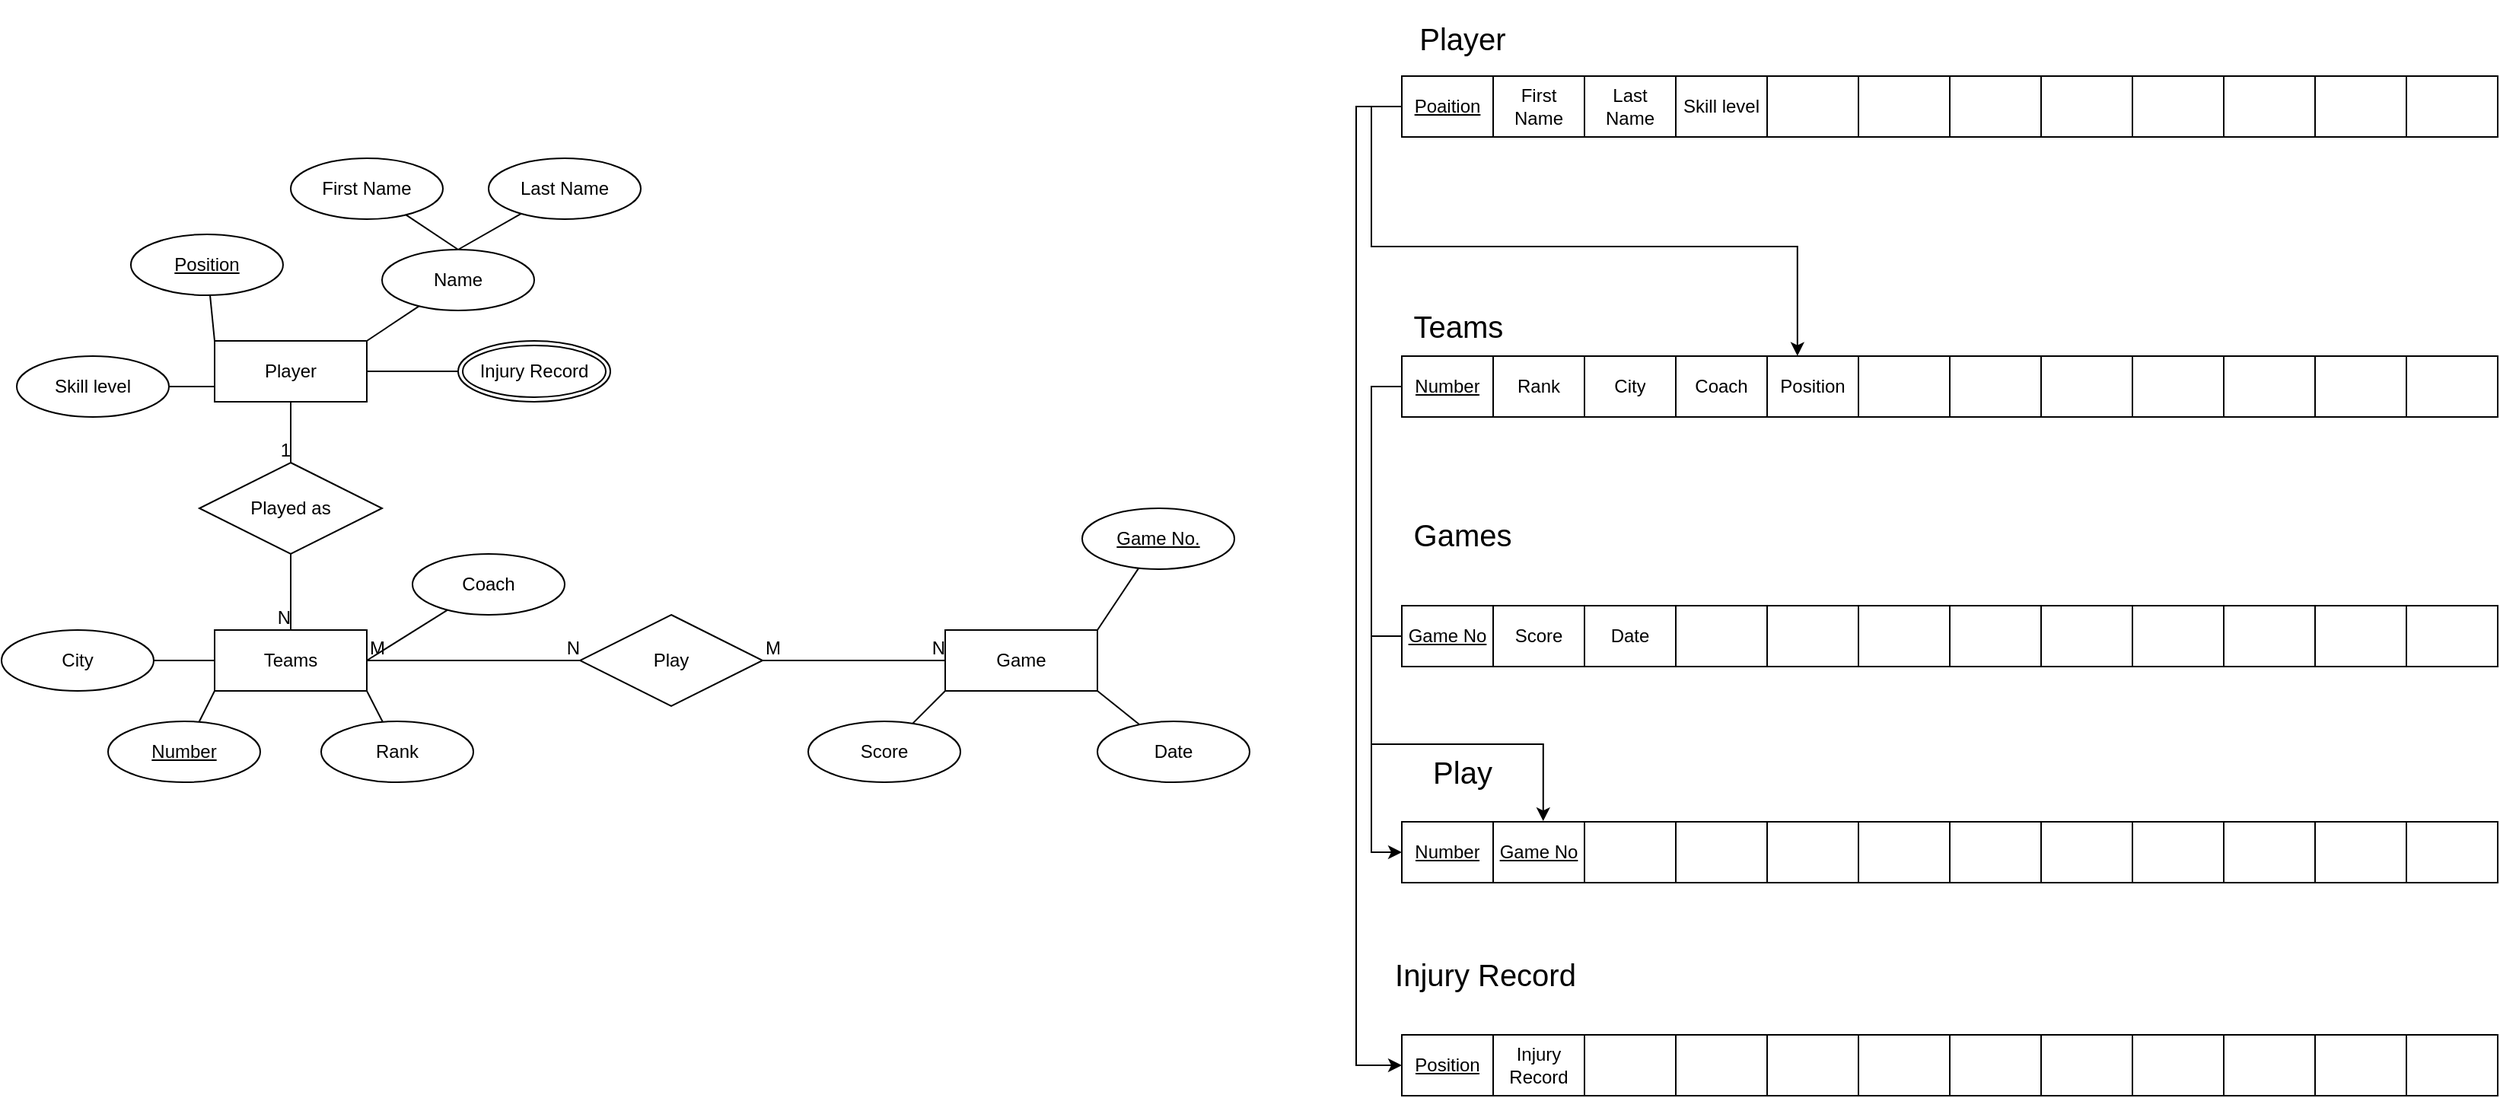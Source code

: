 <mxfile version="13.6.5"><diagram id="tp8hCe_nn4BsnThjUw29" name="Page-1"><mxGraphModel dx="952" dy="526" grid="1" gridSize="10" guides="1" tooltips="1" connect="1" arrows="1" fold="1" page="0" pageScale="1" pageWidth="827" pageHeight="1169" math="0" shadow="0"><root><mxCell id="0"/><mxCell id="1" parent="0"/><mxCell id="NmPT6Ep3lXcSRkz5KOt0-2" value="Teams" style="whiteSpace=wrap;html=1;align=center;" vertex="1" parent="1"><mxGeometry x="210" y="484" width="100" height="40" as="geometry"/></mxCell><mxCell id="NmPT6Ep3lXcSRkz5KOt0-3" value="Player" style="whiteSpace=wrap;html=1;align=center;" vertex="1" parent="1"><mxGeometry x="210" y="294" width="100" height="40" as="geometry"/></mxCell><mxCell id="NmPT6Ep3lXcSRkz5KOt0-4" value="" style="endArrow=none;html=1;rounded=0;exitX=1;exitY=0;exitDx=0;exitDy=0;" edge="1" parent="1" source="NmPT6Ep3lXcSRkz5KOt0-3" target="NmPT6Ep3lXcSRkz5KOt0-5"><mxGeometry relative="1" as="geometry"><mxPoint x="350" y="214" as="sourcePoint"/><mxPoint x="330" y="244" as="targetPoint"/></mxGeometry></mxCell><mxCell id="NmPT6Ep3lXcSRkz5KOt0-5" value="Name" style="ellipse;whiteSpace=wrap;html=1;align=center;" vertex="1" parent="1"><mxGeometry x="320" y="234" width="100" height="40" as="geometry"/></mxCell><mxCell id="NmPT6Ep3lXcSRkz5KOt0-6" value="" style="endArrow=none;html=1;rounded=0;exitX=0;exitY=0;exitDx=0;exitDy=0;" edge="1" parent="1" source="NmPT6Ep3lXcSRkz5KOt0-3" target="NmPT6Ep3lXcSRkz5KOt0-16"><mxGeometry relative="1" as="geometry"><mxPoint x="180" y="224" as="sourcePoint"/><mxPoint x="204.975" y="273.901" as="targetPoint"/></mxGeometry></mxCell><mxCell id="NmPT6Ep3lXcSRkz5KOt0-7" value="" style="endArrow=none;html=1;rounded=0;exitX=0.5;exitY=0;exitDx=0;exitDy=0;" edge="1" parent="1" source="NmPT6Ep3lXcSRkz5KOt0-5" target="NmPT6Ep3lXcSRkz5KOt0-8"><mxGeometry relative="1" as="geometry"><mxPoint x="500" y="194" as="sourcePoint"/><mxPoint x="280" y="184" as="targetPoint"/></mxGeometry></mxCell><mxCell id="NmPT6Ep3lXcSRkz5KOt0-8" value="First Name" style="ellipse;whiteSpace=wrap;html=1;align=center;" vertex="1" parent="1"><mxGeometry x="260" y="174" width="100" height="40" as="geometry"/></mxCell><mxCell id="NmPT6Ep3lXcSRkz5KOt0-9" value="" style="endArrow=none;html=1;rounded=0;exitX=0.5;exitY=0;exitDx=0;exitDy=0;" edge="1" parent="1" source="NmPT6Ep3lXcSRkz5KOt0-5" target="NmPT6Ep3lXcSRkz5KOt0-10"><mxGeometry relative="1" as="geometry"><mxPoint x="330" y="224" as="sourcePoint"/><mxPoint x="360" y="194" as="targetPoint"/></mxGeometry></mxCell><mxCell id="NmPT6Ep3lXcSRkz5KOt0-10" value="Last Name" style="ellipse;whiteSpace=wrap;html=1;align=center;" vertex="1" parent="1"><mxGeometry x="390" y="174" width="100" height="40" as="geometry"/></mxCell><mxCell id="NmPT6Ep3lXcSRkz5KOt0-11" value="Played as" style="shape=rhombus;perimeter=rhombusPerimeter;whiteSpace=wrap;html=1;align=center;" vertex="1" parent="1"><mxGeometry x="200" y="374" width="120" height="60" as="geometry"/></mxCell><mxCell id="NmPT6Ep3lXcSRkz5KOt0-16" value="Position" style="ellipse;whiteSpace=wrap;html=1;align=center;fontStyle=4;" vertex="1" parent="1"><mxGeometry x="154.975" y="224.001" width="100" height="40" as="geometry"/></mxCell><mxCell id="NmPT6Ep3lXcSRkz5KOt0-17" value="" style="endArrow=none;html=1;rounded=0;exitX=0;exitY=1;exitDx=0;exitDy=0;" edge="1" parent="1" source="NmPT6Ep3lXcSRkz5KOt0-2" target="NmPT6Ep3lXcSRkz5KOt0-18"><mxGeometry relative="1" as="geometry"><mxPoint x="300" y="574" as="sourcePoint"/><mxPoint x="207.477" y="544.025" as="targetPoint"/></mxGeometry></mxCell><mxCell id="NmPT6Ep3lXcSRkz5KOt0-18" value="Number" style="ellipse;whiteSpace=wrap;html=1;align=center;fontStyle=4;" vertex="1" parent="1"><mxGeometry x="139.997" y="544.005" width="100" height="40" as="geometry"/></mxCell><mxCell id="NmPT6Ep3lXcSRkz5KOt0-19" value="" style="endArrow=none;html=1;rounded=0;exitX=1;exitY=1;exitDx=0;exitDy=0;" edge="1" parent="1" source="NmPT6Ep3lXcSRkz5KOt0-2" target="NmPT6Ep3lXcSRkz5KOt0-20"><mxGeometry relative="1" as="geometry"><mxPoint x="320" y="564" as="sourcePoint"/><mxPoint x="313.798" y="539.193" as="targetPoint"/></mxGeometry></mxCell><mxCell id="NmPT6Ep3lXcSRkz5KOt0-20" value="Rank" style="ellipse;whiteSpace=wrap;html=1;align=center;" vertex="1" parent="1"><mxGeometry x="279.998" y="544.003" width="100" height="40" as="geometry"/></mxCell><mxCell id="NmPT6Ep3lXcSRkz5KOt0-21" value="" style="endArrow=none;html=1;rounded=0;exitX=1;exitY=0.5;exitDx=0;exitDy=0;" edge="1" parent="1" source="NmPT6Ep3lXcSRkz5KOt0-2" target="NmPT6Ep3lXcSRkz5KOt0-22"><mxGeometry relative="1" as="geometry"><mxPoint x="360" y="504" as="sourcePoint"/><mxPoint x="390" y="504" as="targetPoint"/></mxGeometry></mxCell><mxCell id="NmPT6Ep3lXcSRkz5KOt0-22" value="Coach" style="ellipse;whiteSpace=wrap;html=1;align=center;" vertex="1" parent="1"><mxGeometry x="340" y="434" width="100" height="40" as="geometry"/></mxCell><mxCell id="NmPT6Ep3lXcSRkz5KOt0-23" value="" style="endArrow=none;html=1;rounded=0;entryX=0;entryY=0.5;entryDx=0;entryDy=0;" edge="1" parent="1" source="NmPT6Ep3lXcSRkz5KOt0-24" target="NmPT6Ep3lXcSRkz5KOt0-2"><mxGeometry relative="1" as="geometry"><mxPoint x="110" y="504" as="sourcePoint"/><mxPoint x="180" y="514" as="targetPoint"/></mxGeometry></mxCell><mxCell id="NmPT6Ep3lXcSRkz5KOt0-24" value="City" style="ellipse;whiteSpace=wrap;html=1;align=center;" vertex="1" parent="1"><mxGeometry x="70" y="484" width="100" height="40" as="geometry"/></mxCell><mxCell id="NmPT6Ep3lXcSRkz5KOt0-25" value="" style="endArrow=none;html=1;rounded=0;entryX=0;entryY=0.75;entryDx=0;entryDy=0;" edge="1" parent="1" source="NmPT6Ep3lXcSRkz5KOt0-26" target="NmPT6Ep3lXcSRkz5KOt0-3"><mxGeometry relative="1" as="geometry"><mxPoint x="170" y="324" as="sourcePoint"/><mxPoint x="110" y="324" as="targetPoint"/></mxGeometry></mxCell><mxCell id="NmPT6Ep3lXcSRkz5KOt0-26" value="Skill level" style="ellipse;whiteSpace=wrap;html=1;align=center;" vertex="1" parent="1"><mxGeometry x="80" y="304" width="100" height="40" as="geometry"/></mxCell><mxCell id="NmPT6Ep3lXcSRkz5KOt0-27" value="" style="endArrow=none;html=1;rounded=0;exitX=1;exitY=0.5;exitDx=0;exitDy=0;" edge="1" parent="1" source="NmPT6Ep3lXcSRkz5KOt0-3" target="NmPT6Ep3lXcSRkz5KOt0-28"><mxGeometry relative="1" as="geometry"><mxPoint x="350" y="324" as="sourcePoint"/><mxPoint x="420" y="314" as="targetPoint"/></mxGeometry></mxCell><mxCell id="NmPT6Ep3lXcSRkz5KOt0-28" value="Injury Record" style="ellipse;shape=doubleEllipse;margin=3;whiteSpace=wrap;html=1;align=center;" vertex="1" parent="1"><mxGeometry x="370" y="294" width="100" height="40" as="geometry"/></mxCell><mxCell id="NmPT6Ep3lXcSRkz5KOt0-29" value="Play" style="shape=rhombus;perimeter=rhombusPerimeter;whiteSpace=wrap;html=1;align=center;" vertex="1" parent="1"><mxGeometry x="450" y="474" width="120" height="60" as="geometry"/></mxCell><mxCell id="NmPT6Ep3lXcSRkz5KOt0-30" value="" style="endArrow=none;html=1;rounded=0;entryX=0;entryY=0.5;entryDx=0;entryDy=0;" edge="1" parent="1" source="NmPT6Ep3lXcSRkz5KOt0-2" target="NmPT6Ep3lXcSRkz5KOt0-29"><mxGeometry relative="1" as="geometry"><mxPoint x="310" y="504" as="sourcePoint"/><mxPoint x="470" y="504" as="targetPoint"/></mxGeometry></mxCell><mxCell id="NmPT6Ep3lXcSRkz5KOt0-31" value="M" style="resizable=0;html=1;align=left;verticalAlign=bottom;" connectable="0" vertex="1" parent="NmPT6Ep3lXcSRkz5KOt0-30"><mxGeometry x="-1" relative="1" as="geometry"/></mxCell><mxCell id="NmPT6Ep3lXcSRkz5KOt0-32" value="N" style="resizable=0;html=1;align=right;verticalAlign=bottom;" connectable="0" vertex="1" parent="NmPT6Ep3lXcSRkz5KOt0-30"><mxGeometry x="1" relative="1" as="geometry"/></mxCell><mxCell id="NmPT6Ep3lXcSRkz5KOt0-33" value="" style="endArrow=none;html=1;rounded=0;exitX=1;exitY=0.5;exitDx=0;exitDy=0;" edge="1" parent="1" source="NmPT6Ep3lXcSRkz5KOt0-29" target="NmPT6Ep3lXcSRkz5KOt0-36"><mxGeometry relative="1" as="geometry"><mxPoint x="630" y="494" as="sourcePoint"/><mxPoint x="650" y="504" as="targetPoint"/></mxGeometry></mxCell><mxCell id="NmPT6Ep3lXcSRkz5KOt0-34" value="M" style="resizable=0;html=1;align=left;verticalAlign=bottom;" connectable="0" vertex="1" parent="NmPT6Ep3lXcSRkz5KOt0-33"><mxGeometry x="-1" relative="1" as="geometry"/></mxCell><mxCell id="NmPT6Ep3lXcSRkz5KOt0-35" value="N" style="resizable=0;html=1;align=right;verticalAlign=bottom;" connectable="0" vertex="1" parent="NmPT6Ep3lXcSRkz5KOt0-33"><mxGeometry x="1" relative="1" as="geometry"/></mxCell><mxCell id="NmPT6Ep3lXcSRkz5KOt0-36" value="Game" style="whiteSpace=wrap;html=1;align=center;" vertex="1" parent="1"><mxGeometry x="690" y="484" width="100" height="40" as="geometry"/></mxCell><mxCell id="NmPT6Ep3lXcSRkz5KOt0-37" value="" style="endArrow=none;html=1;rounded=0;exitX=1;exitY=1;exitDx=0;exitDy=0;" edge="1" parent="1" source="NmPT6Ep3lXcSRkz5KOt0-36" target="NmPT6Ep3lXcSRkz5KOt0-38"><mxGeometry relative="1" as="geometry"><mxPoint x="680" y="594" as="sourcePoint"/><mxPoint x="840" y="594" as="targetPoint"/></mxGeometry></mxCell><mxCell id="NmPT6Ep3lXcSRkz5KOt0-38" value="Date" style="ellipse;whiteSpace=wrap;html=1;align=center;" vertex="1" parent="1"><mxGeometry x="790" y="544" width="100" height="40" as="geometry"/></mxCell><mxCell id="NmPT6Ep3lXcSRkz5KOt0-39" value="" style="endArrow=none;html=1;rounded=0;exitX=0;exitY=1;exitDx=0;exitDy=0;" edge="1" parent="1" source="NmPT6Ep3lXcSRkz5KOt0-36" target="NmPT6Ep3lXcSRkz5KOt0-40"><mxGeometry relative="1" as="geometry"><mxPoint x="550" y="604" as="sourcePoint"/><mxPoint x="650" y="574" as="targetPoint"/></mxGeometry></mxCell><mxCell id="NmPT6Ep3lXcSRkz5KOt0-40" value="Score" style="ellipse;whiteSpace=wrap;html=1;align=center;" vertex="1" parent="1"><mxGeometry x="600" y="544" width="100" height="40" as="geometry"/></mxCell><mxCell id="NmPT6Ep3lXcSRkz5KOt0-41" value="" style="endArrow=none;html=1;rounded=0;exitX=1;exitY=0;exitDx=0;exitDy=0;" edge="1" parent="1" source="NmPT6Ep3lXcSRkz5KOt0-36" target="NmPT6Ep3lXcSRkz5KOt0-42"><mxGeometry relative="1" as="geometry"><mxPoint x="800" y="454" as="sourcePoint"/><mxPoint x="830" y="424" as="targetPoint"/></mxGeometry></mxCell><mxCell id="NmPT6Ep3lXcSRkz5KOt0-42" value="Game No." style="ellipse;whiteSpace=wrap;html=1;align=center;fontStyle=4;" vertex="1" parent="1"><mxGeometry x="780" y="404" width="100" height="40" as="geometry"/></mxCell><mxCell id="NmPT6Ep3lXcSRkz5KOt0-117" value="Games" style="text;html=1;strokeColor=none;fillColor=none;align=center;verticalAlign=middle;whiteSpace=wrap;rounded=0;fontSize=20;" vertex="1" parent="1"><mxGeometry x="905" y="374" width="250" height="94" as="geometry"/></mxCell><mxCell id="NmPT6Ep3lXcSRkz5KOt0-138" value="Player" style="text;html=1;strokeColor=none;fillColor=none;align=center;verticalAlign=middle;whiteSpace=wrap;rounded=0;fontSize=20;" vertex="1" parent="1"><mxGeometry x="970" y="70" width="120" height="50" as="geometry"/></mxCell><mxCell id="NmPT6Ep3lXcSRkz5KOt0-153" value="Teams&amp;nbsp;" style="text;html=1;strokeColor=none;fillColor=none;align=center;verticalAlign=middle;whiteSpace=wrap;rounded=0;fontSize=20;perimeterSpacing=2;strokeWidth=1;" vertex="1" parent="1"><mxGeometry x="1010" y="274" width="40" height="20" as="geometry"/></mxCell><mxCell id="NmPT6Ep3lXcSRkz5KOt0-182" style="edgeStyle=orthogonalEdgeStyle;rounded=0;orthogonalLoop=1;jettySize=auto;html=1;exitX=0;exitY=0.5;exitDx=0;exitDy=0;entryX=0.361;entryY=-0.004;entryDx=0;entryDy=0;entryPerimeter=0;fontSize=20;" edge="1" parent="1" source="NmPT6Ep3lXcSRkz5KOt0-140" target="NmPT6Ep3lXcSRkz5KOt0-169"><mxGeometry relative="1" as="geometry"/></mxCell><mxCell id="NmPT6Ep3lXcSRkz5KOt0-197" value="Play" style="text;html=1;strokeColor=none;fillColor=none;align=center;verticalAlign=middle;whiteSpace=wrap;rounded=0;fontSize=20;" vertex="1" parent="1"><mxGeometry x="990" y="544" width="80" height="66" as="geometry"/></mxCell><mxCell id="NmPT6Ep3lXcSRkz5KOt0-198" style="edgeStyle=orthogonalEdgeStyle;rounded=0;orthogonalLoop=1;jettySize=auto;html=1;exitX=0;exitY=0.5;exitDx=0;exitDy=0;entryX=0.129;entryY=-0.011;entryDx=0;entryDy=0;entryPerimeter=0;fontSize=20;" edge="1" parent="1" source="NmPT6Ep3lXcSRkz5KOt0-155" target="NmPT6Ep3lXcSRkz5KOt0-184"><mxGeometry relative="1" as="geometry"/></mxCell><mxCell id="NmPT6Ep3lXcSRkz5KOt0-199" style="edgeStyle=orthogonalEdgeStyle;rounded=0;orthogonalLoop=1;jettySize=auto;html=1;exitX=0;exitY=0.5;exitDx=0;exitDy=0;fontSize=20;entryX=0;entryY=0.5;entryDx=0;entryDy=0;" edge="1" parent="1" source="NmPT6Ep3lXcSRkz5KOt0-169" target="NmPT6Ep3lXcSRkz5KOt0-184"><mxGeometry relative="1" as="geometry"><mxPoint x="960" y="680" as="targetPoint"/></mxGeometry></mxCell><mxCell id="NmPT6Ep3lXcSRkz5KOt0-139" value="" style="shape=table;html=1;whiteSpace=wrap;startSize=0;container=1;collapsible=0;childLayout=tableLayout;" vertex="1" parent="1"><mxGeometry x="990" y="120" width="720" height="40" as="geometry"/></mxCell><mxCell id="NmPT6Ep3lXcSRkz5KOt0-140" value="" style="shape=partialRectangle;html=1;whiteSpace=wrap;collapsible=0;dropTarget=0;pointerEvents=0;fillColor=none;top=0;left=0;bottom=0;right=0;points=[[0,0.5],[1,0.5]];portConstraint=eastwest;" vertex="1" parent="NmPT6Ep3lXcSRkz5KOt0-139"><mxGeometry width="720" height="40" as="geometry"/></mxCell><mxCell id="NmPT6Ep3lXcSRkz5KOt0-141" value="&lt;u&gt;Poaition&lt;/u&gt;" style="shape=partialRectangle;html=1;whiteSpace=wrap;connectable=0;overflow=hidden;fillColor=none;top=0;left=0;bottom=0;right=0;" vertex="1" parent="NmPT6Ep3lXcSRkz5KOt0-140"><mxGeometry width="60" height="40" as="geometry"/></mxCell><mxCell id="NmPT6Ep3lXcSRkz5KOt0-142" value="First Name" style="shape=partialRectangle;html=1;whiteSpace=wrap;connectable=0;overflow=hidden;fillColor=none;top=0;left=0;bottom=0;right=0;" vertex="1" parent="NmPT6Ep3lXcSRkz5KOt0-140"><mxGeometry x="60" width="60" height="40" as="geometry"/></mxCell><mxCell id="NmPT6Ep3lXcSRkz5KOt0-143" value="Last Name" style="shape=partialRectangle;html=1;whiteSpace=wrap;connectable=0;overflow=hidden;fillColor=none;top=0;left=0;bottom=0;right=0;" vertex="1" parent="NmPT6Ep3lXcSRkz5KOt0-140"><mxGeometry x="120" width="60" height="40" as="geometry"/></mxCell><mxCell id="NmPT6Ep3lXcSRkz5KOt0-144" value="Skill level" style="shape=partialRectangle;html=1;whiteSpace=wrap;connectable=0;overflow=hidden;fillColor=none;top=0;left=0;bottom=0;right=0;" vertex="1" parent="NmPT6Ep3lXcSRkz5KOt0-140"><mxGeometry x="180" width="60" height="40" as="geometry"/></mxCell><mxCell id="NmPT6Ep3lXcSRkz5KOt0-145" value="" style="shape=partialRectangle;html=1;whiteSpace=wrap;connectable=0;overflow=hidden;fillColor=none;top=0;left=0;bottom=0;right=0;" vertex="1" parent="NmPT6Ep3lXcSRkz5KOt0-140"><mxGeometry x="240" width="60" height="40" as="geometry"/></mxCell><mxCell id="NmPT6Ep3lXcSRkz5KOt0-146" value="" style="shape=partialRectangle;html=1;whiteSpace=wrap;connectable=0;overflow=hidden;fillColor=none;top=0;left=0;bottom=0;right=0;" vertex="1" parent="NmPT6Ep3lXcSRkz5KOt0-140"><mxGeometry x="300" width="60" height="40" as="geometry"/></mxCell><mxCell id="NmPT6Ep3lXcSRkz5KOt0-147" value="" style="shape=partialRectangle;html=1;whiteSpace=wrap;connectable=0;overflow=hidden;fillColor=none;top=0;left=0;bottom=0;right=0;" vertex="1" parent="NmPT6Ep3lXcSRkz5KOt0-140"><mxGeometry x="360" width="60" height="40" as="geometry"/></mxCell><mxCell id="NmPT6Ep3lXcSRkz5KOt0-148" value="" style="shape=partialRectangle;html=1;whiteSpace=wrap;connectable=0;overflow=hidden;fillColor=none;top=0;left=0;bottom=0;right=0;" vertex="1" parent="NmPT6Ep3lXcSRkz5KOt0-140"><mxGeometry x="420" width="60" height="40" as="geometry"/></mxCell><mxCell id="NmPT6Ep3lXcSRkz5KOt0-149" value="" style="shape=partialRectangle;html=1;whiteSpace=wrap;connectable=0;overflow=hidden;fillColor=none;top=0;left=0;bottom=0;right=0;" vertex="1" parent="NmPT6Ep3lXcSRkz5KOt0-140"><mxGeometry x="480" width="60" height="40" as="geometry"/></mxCell><mxCell id="NmPT6Ep3lXcSRkz5KOt0-150" value="" style="shape=partialRectangle;html=1;whiteSpace=wrap;connectable=0;overflow=hidden;fillColor=none;top=0;left=0;bottom=0;right=0;" vertex="1" parent="NmPT6Ep3lXcSRkz5KOt0-140"><mxGeometry x="540" width="60" height="40" as="geometry"/></mxCell><mxCell id="NmPT6Ep3lXcSRkz5KOt0-151" value="" style="shape=partialRectangle;html=1;whiteSpace=wrap;connectable=0;overflow=hidden;fillColor=none;top=0;left=0;bottom=0;right=0;" vertex="1" parent="NmPT6Ep3lXcSRkz5KOt0-140"><mxGeometry x="600" width="60" height="40" as="geometry"/></mxCell><mxCell id="NmPT6Ep3lXcSRkz5KOt0-152" value="" style="shape=partialRectangle;html=1;whiteSpace=wrap;connectable=0;overflow=hidden;fillColor=none;top=0;left=0;bottom=0;right=0;" vertex="1" parent="NmPT6Ep3lXcSRkz5KOt0-140"><mxGeometry x="660" width="60" height="40" as="geometry"/></mxCell><mxCell id="NmPT6Ep3lXcSRkz5KOt0-154" value="" style="shape=table;html=1;whiteSpace=wrap;startSize=0;container=1;collapsible=0;childLayout=tableLayout;" vertex="1" parent="1"><mxGeometry x="990" y="468" width="720" height="40" as="geometry"/></mxCell><mxCell id="NmPT6Ep3lXcSRkz5KOt0-155" value="" style="shape=partialRectangle;html=1;whiteSpace=wrap;collapsible=0;dropTarget=0;pointerEvents=0;fillColor=none;top=0;left=0;bottom=0;right=0;points=[[0,0.5],[1,0.5]];portConstraint=eastwest;" vertex="1" parent="NmPT6Ep3lXcSRkz5KOt0-154"><mxGeometry width="720" height="40" as="geometry"/></mxCell><mxCell id="NmPT6Ep3lXcSRkz5KOt0-156" value="&lt;u&gt;Game No&lt;/u&gt;" style="shape=partialRectangle;html=1;whiteSpace=wrap;connectable=0;overflow=hidden;fillColor=none;top=0;left=0;bottom=0;right=0;" vertex="1" parent="NmPT6Ep3lXcSRkz5KOt0-155"><mxGeometry width="60" height="40" as="geometry"/></mxCell><mxCell id="NmPT6Ep3lXcSRkz5KOt0-157" value="Score" style="shape=partialRectangle;html=1;whiteSpace=wrap;connectable=0;overflow=hidden;fillColor=none;top=0;left=0;bottom=0;right=0;" vertex="1" parent="NmPT6Ep3lXcSRkz5KOt0-155"><mxGeometry x="60" width="60" height="40" as="geometry"/></mxCell><mxCell id="NmPT6Ep3lXcSRkz5KOt0-158" value="Date" style="shape=partialRectangle;html=1;whiteSpace=wrap;connectable=0;overflow=hidden;fillColor=none;top=0;left=0;bottom=0;right=0;" vertex="1" parent="NmPT6Ep3lXcSRkz5KOt0-155"><mxGeometry x="120" width="60" height="40" as="geometry"/></mxCell><mxCell id="NmPT6Ep3lXcSRkz5KOt0-159" value="" style="shape=partialRectangle;html=1;whiteSpace=wrap;connectable=0;overflow=hidden;fillColor=none;top=0;left=0;bottom=0;right=0;" vertex="1" parent="NmPT6Ep3lXcSRkz5KOt0-155"><mxGeometry x="180" width="60" height="40" as="geometry"/></mxCell><mxCell id="NmPT6Ep3lXcSRkz5KOt0-160" value="" style="shape=partialRectangle;html=1;whiteSpace=wrap;connectable=0;overflow=hidden;fillColor=none;top=0;left=0;bottom=0;right=0;" vertex="1" parent="NmPT6Ep3lXcSRkz5KOt0-155"><mxGeometry x="240" width="60" height="40" as="geometry"/></mxCell><mxCell id="NmPT6Ep3lXcSRkz5KOt0-161" value="" style="shape=partialRectangle;html=1;whiteSpace=wrap;connectable=0;overflow=hidden;fillColor=none;top=0;left=0;bottom=0;right=0;" vertex="1" parent="NmPT6Ep3lXcSRkz5KOt0-155"><mxGeometry x="300" width="60" height="40" as="geometry"/></mxCell><mxCell id="NmPT6Ep3lXcSRkz5KOt0-162" value="" style="shape=partialRectangle;html=1;whiteSpace=wrap;connectable=0;overflow=hidden;fillColor=none;top=0;left=0;bottom=0;right=0;" vertex="1" parent="NmPT6Ep3lXcSRkz5KOt0-155"><mxGeometry x="360" width="60" height="40" as="geometry"/></mxCell><mxCell id="NmPT6Ep3lXcSRkz5KOt0-163" value="" style="shape=partialRectangle;html=1;whiteSpace=wrap;connectable=0;overflow=hidden;fillColor=none;top=0;left=0;bottom=0;right=0;" vertex="1" parent="NmPT6Ep3lXcSRkz5KOt0-155"><mxGeometry x="420" width="60" height="40" as="geometry"/></mxCell><mxCell id="NmPT6Ep3lXcSRkz5KOt0-164" value="" style="shape=partialRectangle;html=1;whiteSpace=wrap;connectable=0;overflow=hidden;fillColor=none;top=0;left=0;bottom=0;right=0;" vertex="1" parent="NmPT6Ep3lXcSRkz5KOt0-155"><mxGeometry x="480" width="60" height="40" as="geometry"/></mxCell><mxCell id="NmPT6Ep3lXcSRkz5KOt0-165" value="" style="shape=partialRectangle;html=1;whiteSpace=wrap;connectable=0;overflow=hidden;fillColor=none;top=0;left=0;bottom=0;right=0;" vertex="1" parent="NmPT6Ep3lXcSRkz5KOt0-155"><mxGeometry x="540" width="60" height="40" as="geometry"/></mxCell><mxCell id="NmPT6Ep3lXcSRkz5KOt0-166" value="" style="shape=partialRectangle;html=1;whiteSpace=wrap;connectable=0;overflow=hidden;fillColor=none;top=0;left=0;bottom=0;right=0;" vertex="1" parent="NmPT6Ep3lXcSRkz5KOt0-155"><mxGeometry x="600" width="60" height="40" as="geometry"/></mxCell><mxCell id="NmPT6Ep3lXcSRkz5KOt0-167" value="" style="shape=partialRectangle;html=1;whiteSpace=wrap;connectable=0;overflow=hidden;fillColor=none;top=0;left=0;bottom=0;right=0;" vertex="1" parent="NmPT6Ep3lXcSRkz5KOt0-155"><mxGeometry x="660" width="60" height="40" as="geometry"/></mxCell><mxCell id="NmPT6Ep3lXcSRkz5KOt0-168" value="" style="shape=table;html=1;whiteSpace=wrap;startSize=0;container=1;collapsible=0;childLayout=tableLayout;" vertex="1" parent="1"><mxGeometry x="990" y="304" width="720" height="40" as="geometry"/></mxCell><mxCell id="NmPT6Ep3lXcSRkz5KOt0-169" value="" style="shape=partialRectangle;html=1;whiteSpace=wrap;collapsible=0;dropTarget=0;pointerEvents=0;fillColor=none;top=0;left=0;bottom=0;right=0;points=[[0,0.5],[1,0.5]];portConstraint=eastwest;" vertex="1" parent="NmPT6Ep3lXcSRkz5KOt0-168"><mxGeometry width="720" height="40" as="geometry"/></mxCell><mxCell id="NmPT6Ep3lXcSRkz5KOt0-170" value="&lt;u&gt;Number&lt;/u&gt;" style="shape=partialRectangle;html=1;whiteSpace=wrap;connectable=0;overflow=hidden;fillColor=none;top=0;left=0;bottom=0;right=0;" vertex="1" parent="NmPT6Ep3lXcSRkz5KOt0-169"><mxGeometry width="60" height="40" as="geometry"/></mxCell><mxCell id="NmPT6Ep3lXcSRkz5KOt0-171" value="Rank" style="shape=partialRectangle;html=1;whiteSpace=wrap;connectable=0;overflow=hidden;fillColor=none;top=0;left=0;bottom=0;right=0;" vertex="1" parent="NmPT6Ep3lXcSRkz5KOt0-169"><mxGeometry x="60" width="60" height="40" as="geometry"/></mxCell><mxCell id="NmPT6Ep3lXcSRkz5KOt0-172" value="City" style="shape=partialRectangle;html=1;whiteSpace=wrap;connectable=0;overflow=hidden;fillColor=none;top=0;left=0;bottom=0;right=0;" vertex="1" parent="NmPT6Ep3lXcSRkz5KOt0-169"><mxGeometry x="120" width="60" height="40" as="geometry"/></mxCell><mxCell id="NmPT6Ep3lXcSRkz5KOt0-173" value="Coach" style="shape=partialRectangle;html=1;whiteSpace=wrap;connectable=0;overflow=hidden;fillColor=none;top=0;left=0;bottom=0;right=0;" vertex="1" parent="NmPT6Ep3lXcSRkz5KOt0-169"><mxGeometry x="180" width="60" height="40" as="geometry"/></mxCell><mxCell id="NmPT6Ep3lXcSRkz5KOt0-174" value="Position" style="shape=partialRectangle;html=1;whiteSpace=wrap;connectable=0;overflow=hidden;fillColor=none;top=0;left=0;bottom=0;right=0;" vertex="1" parent="NmPT6Ep3lXcSRkz5KOt0-169"><mxGeometry x="240" width="60" height="40" as="geometry"/></mxCell><mxCell id="NmPT6Ep3lXcSRkz5KOt0-175" value="" style="shape=partialRectangle;html=1;whiteSpace=wrap;connectable=0;overflow=hidden;fillColor=none;top=0;left=0;bottom=0;right=0;" vertex="1" parent="NmPT6Ep3lXcSRkz5KOt0-169"><mxGeometry x="300" width="60" height="40" as="geometry"/></mxCell><mxCell id="NmPT6Ep3lXcSRkz5KOt0-176" value="" style="shape=partialRectangle;html=1;whiteSpace=wrap;connectable=0;overflow=hidden;fillColor=none;top=0;left=0;bottom=0;right=0;" vertex="1" parent="NmPT6Ep3lXcSRkz5KOt0-169"><mxGeometry x="360" width="60" height="40" as="geometry"/></mxCell><mxCell id="NmPT6Ep3lXcSRkz5KOt0-177" value="" style="shape=partialRectangle;html=1;whiteSpace=wrap;connectable=0;overflow=hidden;fillColor=none;top=0;left=0;bottom=0;right=0;" vertex="1" parent="NmPT6Ep3lXcSRkz5KOt0-169"><mxGeometry x="420" width="60" height="40" as="geometry"/></mxCell><mxCell id="NmPT6Ep3lXcSRkz5KOt0-178" value="" style="shape=partialRectangle;html=1;whiteSpace=wrap;connectable=0;overflow=hidden;fillColor=none;top=0;left=0;bottom=0;right=0;" vertex="1" parent="NmPT6Ep3lXcSRkz5KOt0-169"><mxGeometry x="480" width="60" height="40" as="geometry"/></mxCell><mxCell id="NmPT6Ep3lXcSRkz5KOt0-179" value="" style="shape=partialRectangle;html=1;whiteSpace=wrap;connectable=0;overflow=hidden;fillColor=none;top=0;left=0;bottom=0;right=0;" vertex="1" parent="NmPT6Ep3lXcSRkz5KOt0-169"><mxGeometry x="540" width="60" height="40" as="geometry"/></mxCell><mxCell id="NmPT6Ep3lXcSRkz5KOt0-180" value="" style="shape=partialRectangle;html=1;whiteSpace=wrap;connectable=0;overflow=hidden;fillColor=none;top=0;left=0;bottom=0;right=0;" vertex="1" parent="NmPT6Ep3lXcSRkz5KOt0-169"><mxGeometry x="600" width="60" height="40" as="geometry"/></mxCell><mxCell id="NmPT6Ep3lXcSRkz5KOt0-181" value="" style="shape=partialRectangle;html=1;whiteSpace=wrap;connectable=0;overflow=hidden;fillColor=none;top=0;left=0;bottom=0;right=0;" vertex="1" parent="NmPT6Ep3lXcSRkz5KOt0-169"><mxGeometry x="660" width="60" height="40" as="geometry"/></mxCell><mxCell id="NmPT6Ep3lXcSRkz5KOt0-183" value="" style="shape=table;html=1;whiteSpace=wrap;startSize=0;container=1;collapsible=0;childLayout=tableLayout;" vertex="1" parent="1"><mxGeometry x="990" y="610" width="720" height="40" as="geometry"/></mxCell><mxCell id="NmPT6Ep3lXcSRkz5KOt0-184" value="" style="shape=partialRectangle;html=1;whiteSpace=wrap;collapsible=0;dropTarget=0;pointerEvents=0;fillColor=none;top=0;left=0;bottom=0;right=0;points=[[0,0.5],[1,0.5]];portConstraint=eastwest;" vertex="1" parent="NmPT6Ep3lXcSRkz5KOt0-183"><mxGeometry width="720" height="40" as="geometry"/></mxCell><mxCell id="NmPT6Ep3lXcSRkz5KOt0-185" value="&lt;u&gt;Number&lt;/u&gt;" style="shape=partialRectangle;html=1;whiteSpace=wrap;connectable=0;overflow=hidden;fillColor=none;top=0;left=0;bottom=0;right=0;" vertex="1" parent="NmPT6Ep3lXcSRkz5KOt0-184"><mxGeometry width="60" height="40" as="geometry"/></mxCell><mxCell id="NmPT6Ep3lXcSRkz5KOt0-186" value="&lt;u&gt;Game No&lt;/u&gt;" style="shape=partialRectangle;html=1;whiteSpace=wrap;connectable=0;overflow=hidden;fillColor=none;top=0;left=0;bottom=0;right=0;" vertex="1" parent="NmPT6Ep3lXcSRkz5KOt0-184"><mxGeometry x="60" width="60" height="40" as="geometry"/></mxCell><mxCell id="NmPT6Ep3lXcSRkz5KOt0-187" value="" style="shape=partialRectangle;html=1;whiteSpace=wrap;connectable=0;overflow=hidden;fillColor=none;top=0;left=0;bottom=0;right=0;" vertex="1" parent="NmPT6Ep3lXcSRkz5KOt0-184"><mxGeometry x="120" width="60" height="40" as="geometry"/></mxCell><mxCell id="NmPT6Ep3lXcSRkz5KOt0-188" value="" style="shape=partialRectangle;html=1;whiteSpace=wrap;connectable=0;overflow=hidden;fillColor=none;top=0;left=0;bottom=0;right=0;" vertex="1" parent="NmPT6Ep3lXcSRkz5KOt0-184"><mxGeometry x="180" width="60" height="40" as="geometry"/></mxCell><mxCell id="NmPT6Ep3lXcSRkz5KOt0-189" value="" style="shape=partialRectangle;html=1;whiteSpace=wrap;connectable=0;overflow=hidden;fillColor=none;top=0;left=0;bottom=0;right=0;" vertex="1" parent="NmPT6Ep3lXcSRkz5KOt0-184"><mxGeometry x="240" width="60" height="40" as="geometry"/></mxCell><mxCell id="NmPT6Ep3lXcSRkz5KOt0-190" value="" style="shape=partialRectangle;html=1;whiteSpace=wrap;connectable=0;overflow=hidden;fillColor=none;top=0;left=0;bottom=0;right=0;" vertex="1" parent="NmPT6Ep3lXcSRkz5KOt0-184"><mxGeometry x="300" width="60" height="40" as="geometry"/></mxCell><mxCell id="NmPT6Ep3lXcSRkz5KOt0-191" value="" style="shape=partialRectangle;html=1;whiteSpace=wrap;connectable=0;overflow=hidden;fillColor=none;top=0;left=0;bottom=0;right=0;" vertex="1" parent="NmPT6Ep3lXcSRkz5KOt0-184"><mxGeometry x="360" width="60" height="40" as="geometry"/></mxCell><mxCell id="NmPT6Ep3lXcSRkz5KOt0-192" value="" style="shape=partialRectangle;html=1;whiteSpace=wrap;connectable=0;overflow=hidden;fillColor=none;top=0;left=0;bottom=0;right=0;" vertex="1" parent="NmPT6Ep3lXcSRkz5KOt0-184"><mxGeometry x="420" width="60" height="40" as="geometry"/></mxCell><mxCell id="NmPT6Ep3lXcSRkz5KOt0-193" value="" style="shape=partialRectangle;html=1;whiteSpace=wrap;connectable=0;overflow=hidden;fillColor=none;top=0;left=0;bottom=0;right=0;" vertex="1" parent="NmPT6Ep3lXcSRkz5KOt0-184"><mxGeometry x="480" width="60" height="40" as="geometry"/></mxCell><mxCell id="NmPT6Ep3lXcSRkz5KOt0-194" value="" style="shape=partialRectangle;html=1;whiteSpace=wrap;connectable=0;overflow=hidden;fillColor=none;top=0;left=0;bottom=0;right=0;" vertex="1" parent="NmPT6Ep3lXcSRkz5KOt0-184"><mxGeometry x="540" width="60" height="40" as="geometry"/></mxCell><mxCell id="NmPT6Ep3lXcSRkz5KOt0-195" value="" style="shape=partialRectangle;html=1;whiteSpace=wrap;connectable=0;overflow=hidden;fillColor=none;top=0;left=0;bottom=0;right=0;" vertex="1" parent="NmPT6Ep3lXcSRkz5KOt0-184"><mxGeometry x="600" width="60" height="40" as="geometry"/></mxCell><mxCell id="NmPT6Ep3lXcSRkz5KOt0-196" value="" style="shape=partialRectangle;html=1;whiteSpace=wrap;connectable=0;overflow=hidden;fillColor=none;top=0;left=0;bottom=0;right=0;" vertex="1" parent="NmPT6Ep3lXcSRkz5KOt0-184"><mxGeometry x="660" width="60" height="40" as="geometry"/></mxCell><mxCell id="NmPT6Ep3lXcSRkz5KOt0-205" value="" style="endArrow=none;html=1;rounded=0;fontSize=20;exitX=0.5;exitY=1;exitDx=0;exitDy=0;" edge="1" parent="1" source="NmPT6Ep3lXcSRkz5KOt0-3" target="NmPT6Ep3lXcSRkz5KOt0-11"><mxGeometry relative="1" as="geometry"><mxPoint x="300" y="420" as="sourcePoint"/><mxPoint x="460" y="420" as="targetPoint"/></mxGeometry></mxCell><mxCell id="NmPT6Ep3lXcSRkz5KOt0-206" value="1" style="resizable=0;html=1;align=right;verticalAlign=bottom;" connectable="0" vertex="1" parent="NmPT6Ep3lXcSRkz5KOt0-205"><mxGeometry x="1" relative="1" as="geometry"/></mxCell><mxCell id="NmPT6Ep3lXcSRkz5KOt0-210" value="" style="endArrow=none;html=1;rounded=0;fontSize=20;exitX=0.5;exitY=1;exitDx=0;exitDy=0;entryX=0.5;entryY=0;entryDx=0;entryDy=0;" edge="1" parent="1" source="NmPT6Ep3lXcSRkz5KOt0-11" target="NmPT6Ep3lXcSRkz5KOt0-2"><mxGeometry relative="1" as="geometry"><mxPoint x="180" y="450" as="sourcePoint"/><mxPoint x="340" y="450" as="targetPoint"/></mxGeometry></mxCell><mxCell id="NmPT6Ep3lXcSRkz5KOt0-211" value="N" style="resizable=0;html=1;align=right;verticalAlign=bottom;" connectable="0" vertex="1" parent="NmPT6Ep3lXcSRkz5KOt0-210"><mxGeometry x="1" relative="1" as="geometry"/></mxCell><mxCell id="NmPT6Ep3lXcSRkz5KOt0-238" value="" style="shape=table;html=1;whiteSpace=wrap;startSize=0;container=1;collapsible=0;childLayout=tableLayout;" vertex="1" parent="1"><mxGeometry x="990" y="750" width="720" height="40" as="geometry"/></mxCell><mxCell id="NmPT6Ep3lXcSRkz5KOt0-239" value="" style="shape=partialRectangle;html=1;whiteSpace=wrap;collapsible=0;dropTarget=0;pointerEvents=0;fillColor=none;top=0;left=0;bottom=0;right=0;points=[[0,0.5],[1,0.5]];portConstraint=eastwest;" vertex="1" parent="NmPT6Ep3lXcSRkz5KOt0-238"><mxGeometry width="720" height="40" as="geometry"/></mxCell><mxCell id="NmPT6Ep3lXcSRkz5KOt0-240" value="&lt;u&gt;Position&lt;/u&gt;" style="shape=partialRectangle;html=1;whiteSpace=wrap;connectable=0;overflow=hidden;fillColor=none;top=0;left=0;bottom=0;right=0;" vertex="1" parent="NmPT6Ep3lXcSRkz5KOt0-239"><mxGeometry width="60" height="40" as="geometry"/></mxCell><mxCell id="NmPT6Ep3lXcSRkz5KOt0-241" value="Injury Record" style="shape=partialRectangle;html=1;whiteSpace=wrap;connectable=0;overflow=hidden;fillColor=none;top=0;left=0;bottom=0;right=0;" vertex="1" parent="NmPT6Ep3lXcSRkz5KOt0-239"><mxGeometry x="60" width="60" height="40" as="geometry"/></mxCell><mxCell id="NmPT6Ep3lXcSRkz5KOt0-242" value="" style="shape=partialRectangle;html=1;whiteSpace=wrap;connectable=0;overflow=hidden;fillColor=none;top=0;left=0;bottom=0;right=0;" vertex="1" parent="NmPT6Ep3lXcSRkz5KOt0-239"><mxGeometry x="120" width="60" height="40" as="geometry"/></mxCell><mxCell id="NmPT6Ep3lXcSRkz5KOt0-243" value="" style="shape=partialRectangle;html=1;whiteSpace=wrap;connectable=0;overflow=hidden;fillColor=none;top=0;left=0;bottom=0;right=0;" vertex="1" parent="NmPT6Ep3lXcSRkz5KOt0-239"><mxGeometry x="180" width="60" height="40" as="geometry"/></mxCell><mxCell id="NmPT6Ep3lXcSRkz5KOt0-244" value="" style="shape=partialRectangle;html=1;whiteSpace=wrap;connectable=0;overflow=hidden;fillColor=none;top=0;left=0;bottom=0;right=0;" vertex="1" parent="NmPT6Ep3lXcSRkz5KOt0-239"><mxGeometry x="240" width="60" height="40" as="geometry"/></mxCell><mxCell id="NmPT6Ep3lXcSRkz5KOt0-245" value="" style="shape=partialRectangle;html=1;whiteSpace=wrap;connectable=0;overflow=hidden;fillColor=none;top=0;left=0;bottom=0;right=0;" vertex="1" parent="NmPT6Ep3lXcSRkz5KOt0-239"><mxGeometry x="300" width="60" height="40" as="geometry"/></mxCell><mxCell id="NmPT6Ep3lXcSRkz5KOt0-246" value="" style="shape=partialRectangle;html=1;whiteSpace=wrap;connectable=0;overflow=hidden;fillColor=none;top=0;left=0;bottom=0;right=0;" vertex="1" parent="NmPT6Ep3lXcSRkz5KOt0-239"><mxGeometry x="360" width="60" height="40" as="geometry"/></mxCell><mxCell id="NmPT6Ep3lXcSRkz5KOt0-247" value="" style="shape=partialRectangle;html=1;whiteSpace=wrap;connectable=0;overflow=hidden;fillColor=none;top=0;left=0;bottom=0;right=0;" vertex="1" parent="NmPT6Ep3lXcSRkz5KOt0-239"><mxGeometry x="420" width="60" height="40" as="geometry"/></mxCell><mxCell id="NmPT6Ep3lXcSRkz5KOt0-248" value="" style="shape=partialRectangle;html=1;whiteSpace=wrap;connectable=0;overflow=hidden;fillColor=none;top=0;left=0;bottom=0;right=0;" vertex="1" parent="NmPT6Ep3lXcSRkz5KOt0-239"><mxGeometry x="480" width="60" height="40" as="geometry"/></mxCell><mxCell id="NmPT6Ep3lXcSRkz5KOt0-249" value="" style="shape=partialRectangle;html=1;whiteSpace=wrap;connectable=0;overflow=hidden;fillColor=none;top=0;left=0;bottom=0;right=0;" vertex="1" parent="NmPT6Ep3lXcSRkz5KOt0-239"><mxGeometry x="540" width="60" height="40" as="geometry"/></mxCell><mxCell id="NmPT6Ep3lXcSRkz5KOt0-250" value="" style="shape=partialRectangle;html=1;whiteSpace=wrap;connectable=0;overflow=hidden;fillColor=none;top=0;left=0;bottom=0;right=0;" vertex="1" parent="NmPT6Ep3lXcSRkz5KOt0-239"><mxGeometry x="600" width="60" height="40" as="geometry"/></mxCell><mxCell id="NmPT6Ep3lXcSRkz5KOt0-251" value="" style="shape=partialRectangle;html=1;whiteSpace=wrap;connectable=0;overflow=hidden;fillColor=none;top=0;left=0;bottom=0;right=0;" vertex="1" parent="NmPT6Ep3lXcSRkz5KOt0-239"><mxGeometry x="660" width="60" height="40" as="geometry"/></mxCell><mxCell id="NmPT6Ep3lXcSRkz5KOt0-252" value="Injury Record" style="text;html=1;strokeColor=none;fillColor=none;align=center;verticalAlign=middle;whiteSpace=wrap;rounded=0;fontSize=20;" vertex="1" parent="1"><mxGeometry x="970" y="660" width="150" height="100" as="geometry"/></mxCell><mxCell id="NmPT6Ep3lXcSRkz5KOt0-253" style="edgeStyle=orthogonalEdgeStyle;rounded=0;orthogonalLoop=1;jettySize=auto;html=1;exitX=0;exitY=0.5;exitDx=0;exitDy=0;fontSize=20;entryX=0;entryY=0.5;entryDx=0;entryDy=0;" edge="1" parent="1" source="NmPT6Ep3lXcSRkz5KOt0-140" target="NmPT6Ep3lXcSRkz5KOt0-239"><mxGeometry relative="1" as="geometry"><mxPoint x="990" y="780" as="targetPoint"/><Array as="points"><mxPoint x="960" y="140"/><mxPoint x="960" y="770"/></Array></mxGeometry></mxCell></root></mxGraphModel></diagram></mxfile>